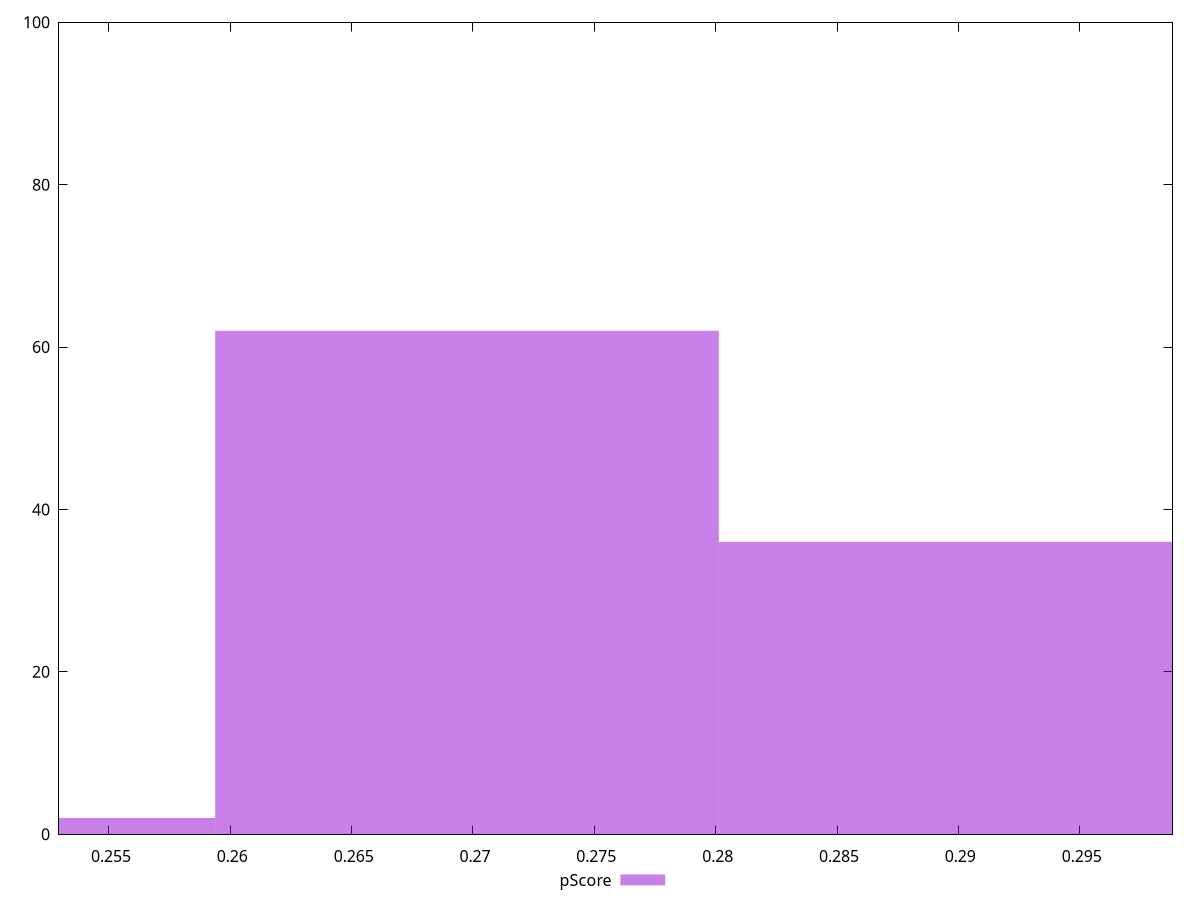 reset

$pScore <<EOF
0.26975227810843705 62
0.2905024533475476 36
0.2490021028693265 2
EOF

set key outside below
set boxwidth 0.020750175239110543
set xrange [0.2529411764705882:0.2988235294117647]
set yrange [0:100]
set trange [0:100]
set style fill transparent solid 0.5 noborder
set terminal svg size 640, 490 enhanced background rgb 'white'
set output "report_00018_2021-02-10T15-25-16.877Z/uses-text-compression/samples/pages+cached+noadtech/pScore/histogram.svg"

plot $pScore title "pScore" with boxes

reset
